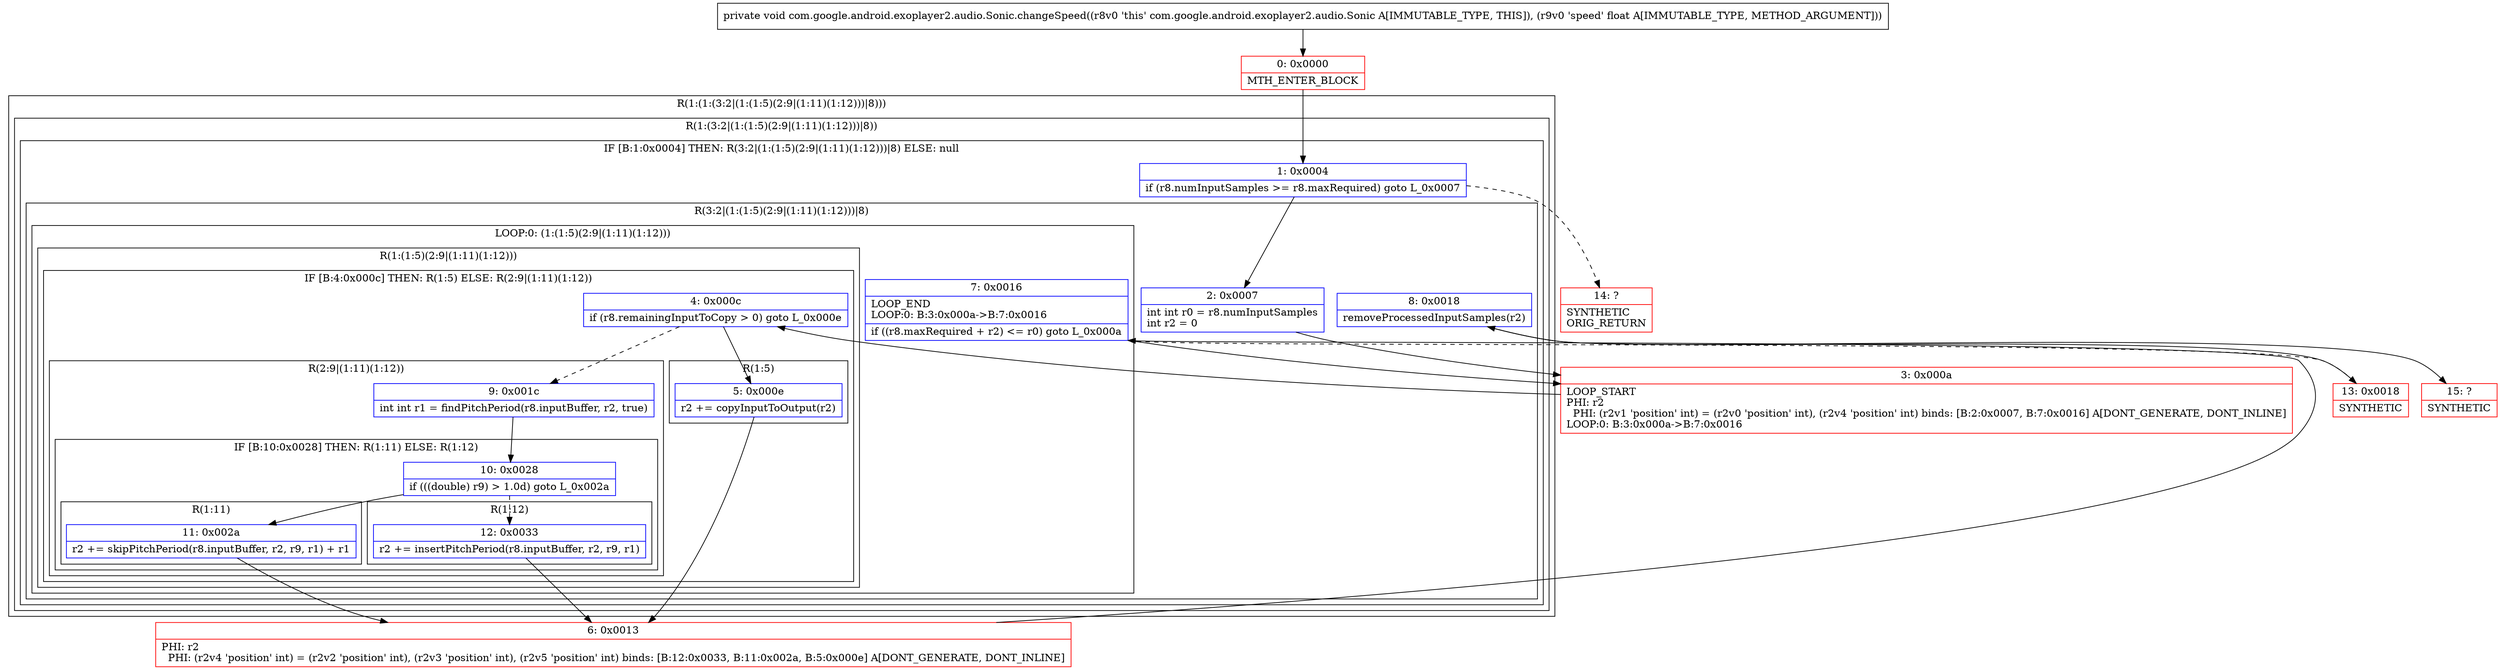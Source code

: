 digraph "CFG forcom.google.android.exoplayer2.audio.Sonic.changeSpeed(F)V" {
subgraph cluster_Region_1759832778 {
label = "R(1:(1:(3:2|(1:(1:5)(2:9|(1:11)(1:12)))|8)))";
node [shape=record,color=blue];
subgraph cluster_Region_103610402 {
label = "R(1:(3:2|(1:(1:5)(2:9|(1:11)(1:12)))|8))";
node [shape=record,color=blue];
subgraph cluster_IfRegion_632089037 {
label = "IF [B:1:0x0004] THEN: R(3:2|(1:(1:5)(2:9|(1:11)(1:12)))|8) ELSE: null";
node [shape=record,color=blue];
Node_1 [shape=record,label="{1\:\ 0x0004|if (r8.numInputSamples \>= r8.maxRequired) goto L_0x0007\l}"];
subgraph cluster_Region_564592406 {
label = "R(3:2|(1:(1:5)(2:9|(1:11)(1:12)))|8)";
node [shape=record,color=blue];
Node_2 [shape=record,label="{2\:\ 0x0007|int int r0 = r8.numInputSamples\lint r2 = 0\l}"];
subgraph cluster_LoopRegion_255102491 {
label = "LOOP:0: (1:(1:5)(2:9|(1:11)(1:12)))";
node [shape=record,color=blue];
Node_7 [shape=record,label="{7\:\ 0x0016|LOOP_END\lLOOP:0: B:3:0x000a\-\>B:7:0x0016\l|if ((r8.maxRequired + r2) \<= r0) goto L_0x000a\l}"];
subgraph cluster_Region_1507708219 {
label = "R(1:(1:5)(2:9|(1:11)(1:12)))";
node [shape=record,color=blue];
subgraph cluster_IfRegion_371252848 {
label = "IF [B:4:0x000c] THEN: R(1:5) ELSE: R(2:9|(1:11)(1:12))";
node [shape=record,color=blue];
Node_4 [shape=record,label="{4\:\ 0x000c|if (r8.remainingInputToCopy \> 0) goto L_0x000e\l}"];
subgraph cluster_Region_2003025545 {
label = "R(1:5)";
node [shape=record,color=blue];
Node_5 [shape=record,label="{5\:\ 0x000e|r2 += copyInputToOutput(r2)\l}"];
}
subgraph cluster_Region_1552720424 {
label = "R(2:9|(1:11)(1:12))";
node [shape=record,color=blue];
Node_9 [shape=record,label="{9\:\ 0x001c|int int r1 = findPitchPeriod(r8.inputBuffer, r2, true)\l}"];
subgraph cluster_IfRegion_2007812478 {
label = "IF [B:10:0x0028] THEN: R(1:11) ELSE: R(1:12)";
node [shape=record,color=blue];
Node_10 [shape=record,label="{10\:\ 0x0028|if (((double) r9) \> 1.0d) goto L_0x002a\l}"];
subgraph cluster_Region_1638642661 {
label = "R(1:11)";
node [shape=record,color=blue];
Node_11 [shape=record,label="{11\:\ 0x002a|r2 += skipPitchPeriod(r8.inputBuffer, r2, r9, r1) + r1\l}"];
}
subgraph cluster_Region_498984696 {
label = "R(1:12)";
node [shape=record,color=blue];
Node_12 [shape=record,label="{12\:\ 0x0033|r2 += insertPitchPeriod(r8.inputBuffer, r2, r9, r1)\l}"];
}
}
}
}
}
}
Node_8 [shape=record,label="{8\:\ 0x0018|removeProcessedInputSamples(r2)\l}"];
}
}
}
}
Node_0 [shape=record,color=red,label="{0\:\ 0x0000|MTH_ENTER_BLOCK\l}"];
Node_3 [shape=record,color=red,label="{3\:\ 0x000a|LOOP_START\lPHI: r2 \l  PHI: (r2v1 'position' int) = (r2v0 'position' int), (r2v4 'position' int) binds: [B:2:0x0007, B:7:0x0016] A[DONT_GENERATE, DONT_INLINE]\lLOOP:0: B:3:0x000a\-\>B:7:0x0016\l}"];
Node_6 [shape=record,color=red,label="{6\:\ 0x0013|PHI: r2 \l  PHI: (r2v4 'position' int) = (r2v2 'position' int), (r2v3 'position' int), (r2v5 'position' int) binds: [B:12:0x0033, B:11:0x002a, B:5:0x000e] A[DONT_GENERATE, DONT_INLINE]\l}"];
Node_13 [shape=record,color=red,label="{13\:\ 0x0018|SYNTHETIC\l}"];
Node_14 [shape=record,color=red,label="{14\:\ ?|SYNTHETIC\lORIG_RETURN\l}"];
Node_15 [shape=record,color=red,label="{15\:\ ?|SYNTHETIC\l}"];
MethodNode[shape=record,label="{private void com.google.android.exoplayer2.audio.Sonic.changeSpeed((r8v0 'this' com.google.android.exoplayer2.audio.Sonic A[IMMUTABLE_TYPE, THIS]), (r9v0 'speed' float A[IMMUTABLE_TYPE, METHOD_ARGUMENT])) }"];
MethodNode -> Node_0;
Node_1 -> Node_2;
Node_1 -> Node_14[style=dashed];
Node_2 -> Node_3;
Node_7 -> Node_3;
Node_7 -> Node_13[style=dashed];
Node_4 -> Node_5;
Node_4 -> Node_9[style=dashed];
Node_5 -> Node_6;
Node_9 -> Node_10;
Node_10 -> Node_11;
Node_10 -> Node_12[style=dashed];
Node_11 -> Node_6;
Node_12 -> Node_6;
Node_8 -> Node_15;
Node_0 -> Node_1;
Node_3 -> Node_4;
Node_6 -> Node_7;
Node_13 -> Node_8;
}

